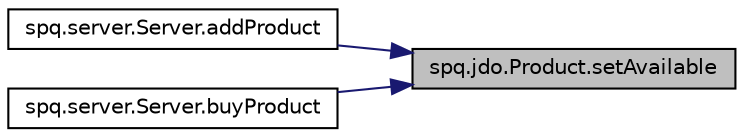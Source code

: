 digraph "spq.jdo.Product.setAvailable"
{
 // LATEX_PDF_SIZE
  edge [fontname="Helvetica",fontsize="10",labelfontname="Helvetica",labelfontsize="10"];
  node [fontname="Helvetica",fontsize="10",shape=record];
  rankdir="RL";
  Node1 [label="spq.jdo.Product.setAvailable",height=0.2,width=0.4,color="black", fillcolor="grey75", style="filled", fontcolor="black",tooltip=" "];
  Node1 -> Node2 [dir="back",color="midnightblue",fontsize="10",style="solid",fontname="Helvetica"];
  Node2 [label="spq.server.Server.addProduct",height=0.2,width=0.4,color="black", fillcolor="white", style="filled",URL="$classspq_1_1server_1_1_server.html#a8e47e8013490f548e93dbcd3ad07fe88",tooltip=" "];
  Node1 -> Node3 [dir="back",color="midnightblue",fontsize="10",style="solid",fontname="Helvetica"];
  Node3 [label="spq.server.Server.buyProduct",height=0.2,width=0.4,color="black", fillcolor="white", style="filled",URL="$classspq_1_1server_1_1_server.html#a72244618b86a34309aaf3859a6724e34",tooltip="Buy a product for a user. This method allows a user to buy a product if they have sufficient balance ..."];
}
